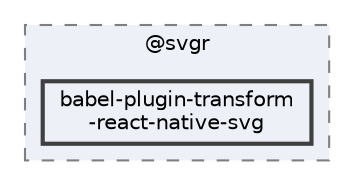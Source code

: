 digraph "pkiclassroomrescheduler/src/main/frontend/node_modules/@svgr/babel-plugin-transform-react-native-svg"
{
 // LATEX_PDF_SIZE
  bgcolor="transparent";
  edge [fontname=Helvetica,fontsize=10,labelfontname=Helvetica,labelfontsize=10];
  node [fontname=Helvetica,fontsize=10,shape=box,height=0.2,width=0.4];
  compound=true
  subgraph clusterdir_06862fe7250a28ee77dbb11ecfd0ee1a {
    graph [ bgcolor="#edf0f7", pencolor="grey50", label="@svgr", fontname=Helvetica,fontsize=10 style="filled,dashed", URL="dir_06862fe7250a28ee77dbb11ecfd0ee1a.html",tooltip=""]
  dir_d3fa3c8b1d2dfa2e6ff16bc994ef0297 [label="babel-plugin-transform\l-react-native-svg", fillcolor="#edf0f7", color="grey25", style="filled,bold", URL="dir_d3fa3c8b1d2dfa2e6ff16bc994ef0297.html",tooltip=""];
  }
}
